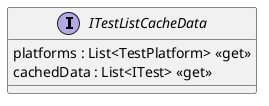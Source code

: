 @startuml
interface ITestListCacheData {
    platforms : List<TestPlatform> <<get>>
    cachedData : List<ITest> <<get>>
}
@enduml
